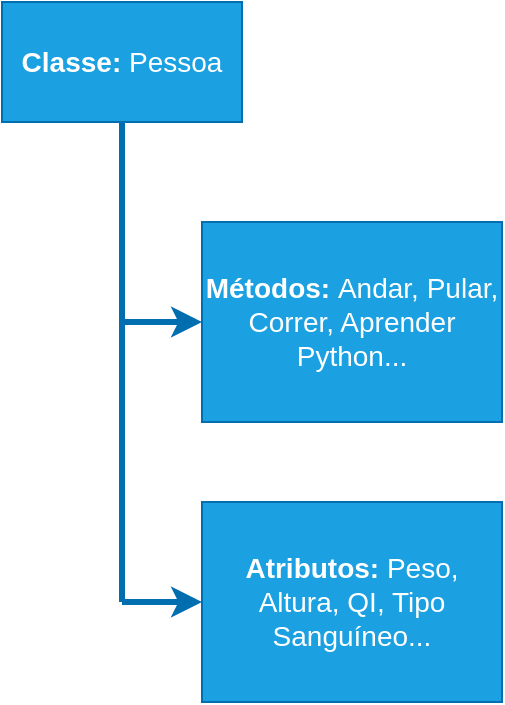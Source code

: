 <mxfile><diagram id="MsnhZNyxxgUfoKJGjb6B" name="Page-1"><mxGraphModel dx="381" dy="402" grid="1" gridSize="10" guides="1" tooltips="1" connect="1" arrows="1" fold="1" page="1" pageScale="1" pageWidth="850" pageHeight="1100" math="0" shadow="0"><root><mxCell id="0"/><mxCell id="1" parent="0"/><mxCell id="2" value="&lt;font style=&quot;font-size: 14px;&quot;&gt;&lt;b&gt;Classe: &lt;/b&gt;Pessoa&lt;/font&gt;" style="rounded=0;whiteSpace=wrap;html=1;fillColor=#1ba1e2;fontColor=#ffffff;strokeColor=#006EAF;" parent="1" vertex="1"><mxGeometry x="20" y="200" width="120" height="60" as="geometry"/></mxCell><mxCell id="5" value="" style="endArrow=none;html=1;strokeWidth=3;fontSize=14;entryX=0.5;entryY=1;entryDx=0;entryDy=0;fillColor=#1ba1e2;strokeColor=#006EAF;" parent="1" target="2" edge="1"><mxGeometry width="50" height="50" relative="1" as="geometry"><mxPoint x="80" y="500" as="sourcePoint"/><mxPoint x="220" y="320" as="targetPoint"/></mxGeometry></mxCell><mxCell id="6" value="" style="endArrow=classic;html=1;strokeWidth=3;fontSize=14;fillColor=#1ba1e2;strokeColor=#006EAF;" parent="1" edge="1"><mxGeometry width="50" height="50" relative="1" as="geometry"><mxPoint x="80" y="360" as="sourcePoint"/><mxPoint x="120" y="360" as="targetPoint"/></mxGeometry></mxCell><mxCell id="7" value="" style="endArrow=classic;html=1;strokeWidth=3;fontSize=14;fillColor=#1ba1e2;strokeColor=#006EAF;" parent="1" edge="1"><mxGeometry width="50" height="50" relative="1" as="geometry"><mxPoint x="80" y="500" as="sourcePoint"/><mxPoint x="120" y="500" as="targetPoint"/></mxGeometry></mxCell><mxCell id="8" value="&lt;font style=&quot;font-size: 14px;&quot;&gt;&lt;b&gt;Métodos: &lt;/b&gt;Andar, Pular, Correr, Aprender Python...&lt;/font&gt;" style="rounded=0;whiteSpace=wrap;html=1;fillColor=#1ba1e2;fontColor=#ffffff;strokeColor=#006EAF;" parent="1" vertex="1"><mxGeometry x="120" y="310" width="150" height="100" as="geometry"/></mxCell><mxCell id="10" value="&lt;b style=&quot;font-size: 14px;&quot;&gt;Atributos:&amp;nbsp;&lt;/b&gt;&lt;span style=&quot;font-size: 14px;&quot;&gt;Peso, Altura, QI, Tipo Sanguíneo...&lt;/span&gt;" style="rounded=0;whiteSpace=wrap;html=1;fillColor=#1ba1e2;fontColor=#ffffff;strokeColor=#006EAF;" parent="1" vertex="1"><mxGeometry x="120" y="450" width="150" height="100" as="geometry"/></mxCell></root></mxGraphModel></diagram></mxfile>